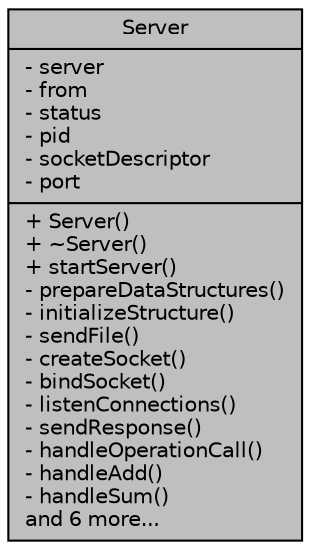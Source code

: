 digraph "Server"
{
  edge [fontname="Helvetica",fontsize="10",labelfontname="Helvetica",labelfontsize="10"];
  node [fontname="Helvetica",fontsize="10",shape=record];
  Node1 [label="{Server\n|- server\l- from\l- status\l- pid\l- socketDescriptor\l- port\l|+ Server()\l+ ~Server()\l+ startServer()\l- prepareDataStructures()\l- initializeStructure()\l- sendFile()\l- createSocket()\l- bindSocket()\l- listenConnections()\l- sendResponse()\l- handleOperationCall()\l- handleAdd()\l- handleSum()\land 6 more...\l}",height=0.2,width=0.4,color="black", fillcolor="grey75", style="filled", fontcolor="black"];
}
